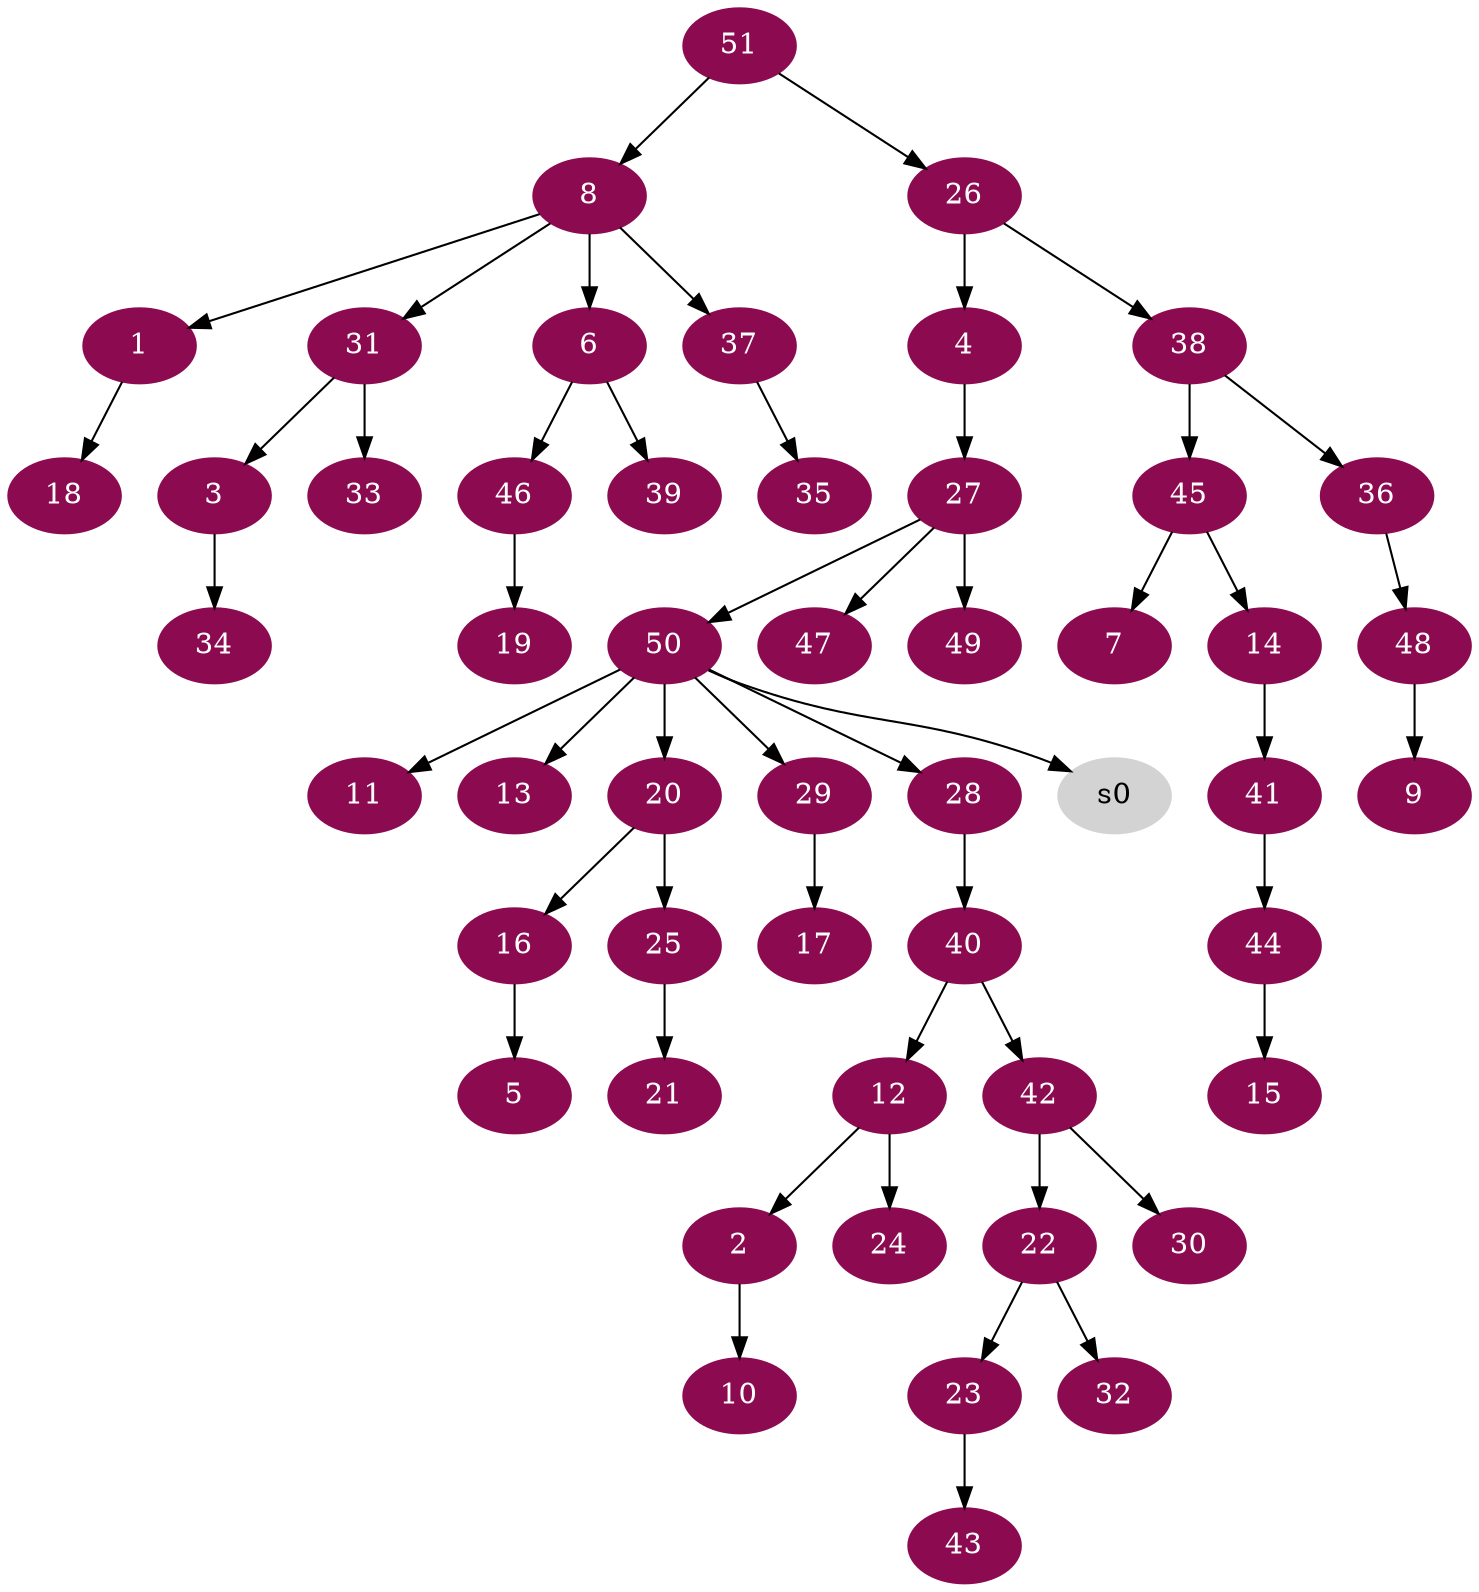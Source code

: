 digraph G {
node [color=deeppink4, style=filled, fontcolor=white];
8 -> 1;
12 -> 2;
31 -> 3;
26 -> 4;
16 -> 5;
8 -> 6;
45 -> 7;
51 -> 8;
48 -> 9;
2 -> 10;
50 -> 11;
40 -> 12;
50 -> 13;
45 -> 14;
44 -> 15;
20 -> 16;
29 -> 17;
1 -> 18;
46 -> 19;
50 -> 20;
25 -> 21;
42 -> 22;
22 -> 23;
12 -> 24;
20 -> 25;
51 -> 26;
4 -> 27;
50 -> 28;
50 -> 29;
42 -> 30;
8 -> 31;
22 -> 32;
31 -> 33;
3 -> 34;
37 -> 35;
38 -> 36;
8 -> 37;
26 -> 38;
6 -> 39;
28 -> 40;
14 -> 41;
40 -> 42;
23 -> 43;
41 -> 44;
38 -> 45;
6 -> 46;
27 -> 47;
36 -> 48;
27 -> 49;
27 -> 50;
node [color=lightgrey, style=filled, fontcolor=black];
50 -> s0;
}
